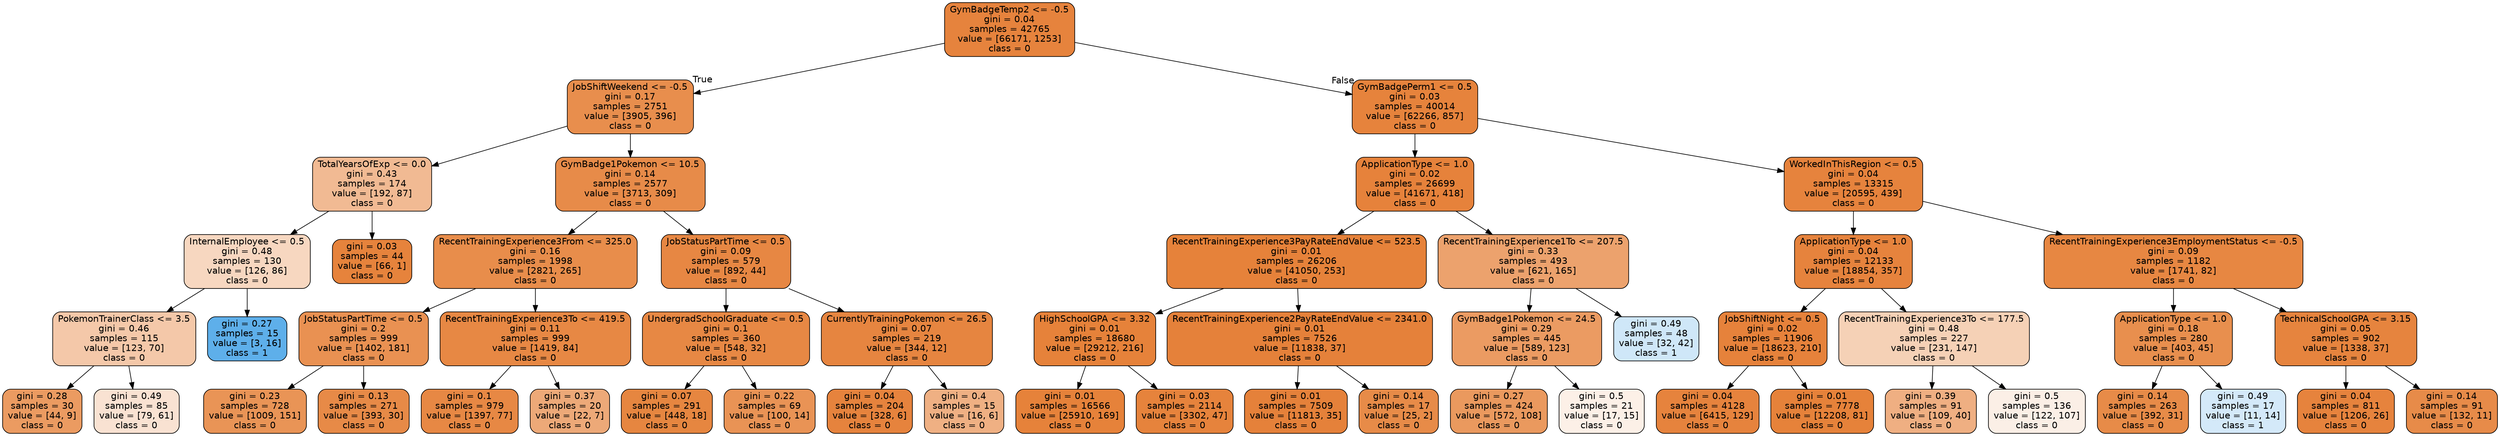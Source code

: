 digraph Tree {
node [shape=box, style="filled, rounded", color="black", fontname=helvetica] ;
edge [fontname=helvetica] ;
0 [label="GymBadgeTemp2 <= -0.5\ngini = 0.04\nsamples = 42765\nvalue = [66171, 1253]\nclass = 0", fillcolor="#e58139fa"] ;
1 [label="JobShiftWeekend <= -0.5\ngini = 0.17\nsamples = 2751\nvalue = [3905, 396]\nclass = 0", fillcolor="#e58139e5"] ;
0 -> 1 [labeldistance=2.5, labelangle=45, headlabel="True"] ;
2 [label="TotalYearsOfExp <= 0.0\ngini = 0.43\nsamples = 174\nvalue = [192, 87]\nclass = 0", fillcolor="#e581398b"] ;
1 -> 2 ;
3 [label="InternalEmployee <= 0.5\ngini = 0.48\nsamples = 130\nvalue = [126, 86]\nclass = 0", fillcolor="#e5813951"] ;
2 -> 3 ;
4 [label="PokemonTrainerClass <= 3.5\ngini = 0.46\nsamples = 115\nvalue = [123, 70]\nclass = 0", fillcolor="#e581396e"] ;
3 -> 4 ;
5 [label="gini = 0.28\nsamples = 30\nvalue = [44, 9]\nclass = 0", fillcolor="#e58139cb"] ;
4 -> 5 ;
6 [label="gini = 0.49\nsamples = 85\nvalue = [79, 61]\nclass = 0", fillcolor="#e581393a"] ;
4 -> 6 ;
7 [label="gini = 0.27\nsamples = 15\nvalue = [3, 16]\nclass = 1", fillcolor="#399de5cf"] ;
3 -> 7 ;
8 [label="gini = 0.03\nsamples = 44\nvalue = [66, 1]\nclass = 0", fillcolor="#e58139fb"] ;
2 -> 8 ;
9 [label="GymBadge1Pokemon <= 10.5\ngini = 0.14\nsamples = 2577\nvalue = [3713, 309]\nclass = 0", fillcolor="#e58139ea"] ;
1 -> 9 ;
10 [label="RecentTrainingExperience3From <= 325.0\ngini = 0.16\nsamples = 1998\nvalue = [2821, 265]\nclass = 0", fillcolor="#e58139e7"] ;
9 -> 10 ;
11 [label="JobStatusPartTime <= 0.5\ngini = 0.2\nsamples = 999\nvalue = [1402, 181]\nclass = 0", fillcolor="#e58139de"] ;
10 -> 11 ;
12 [label="gini = 0.23\nsamples = 728\nvalue = [1009, 151]\nclass = 0", fillcolor="#e58139d9"] ;
11 -> 12 ;
13 [label="gini = 0.13\nsamples = 271\nvalue = [393, 30]\nclass = 0", fillcolor="#e58139ec"] ;
11 -> 13 ;
14 [label="RecentTrainingExperience3To <= 419.5\ngini = 0.11\nsamples = 999\nvalue = [1419, 84]\nclass = 0", fillcolor="#e58139f0"] ;
10 -> 14 ;
15 [label="gini = 0.1\nsamples = 979\nvalue = [1397, 77]\nclass = 0", fillcolor="#e58139f1"] ;
14 -> 15 ;
16 [label="gini = 0.37\nsamples = 20\nvalue = [22, 7]\nclass = 0", fillcolor="#e58139ae"] ;
14 -> 16 ;
17 [label="JobStatusPartTime <= 0.5\ngini = 0.09\nsamples = 579\nvalue = [892, 44]\nclass = 0", fillcolor="#e58139f2"] ;
9 -> 17 ;
18 [label="UndergradSchoolGraduate <= 0.5\ngini = 0.1\nsamples = 360\nvalue = [548, 32]\nclass = 0", fillcolor="#e58139f0"] ;
17 -> 18 ;
19 [label="gini = 0.07\nsamples = 291\nvalue = [448, 18]\nclass = 0", fillcolor="#e58139f5"] ;
18 -> 19 ;
20 [label="gini = 0.22\nsamples = 69\nvalue = [100, 14]\nclass = 0", fillcolor="#e58139db"] ;
18 -> 20 ;
21 [label="CurrentlyTrainingPokemon <= 26.5\ngini = 0.07\nsamples = 219\nvalue = [344, 12]\nclass = 0", fillcolor="#e58139f6"] ;
17 -> 21 ;
22 [label="gini = 0.04\nsamples = 204\nvalue = [328, 6]\nclass = 0", fillcolor="#e58139fa"] ;
21 -> 22 ;
23 [label="gini = 0.4\nsamples = 15\nvalue = [16, 6]\nclass = 0", fillcolor="#e581399f"] ;
21 -> 23 ;
24 [label="GymBadgePerm1 <= 0.5\ngini = 0.03\nsamples = 40014\nvalue = [62266, 857]\nclass = 0", fillcolor="#e58139fb"] ;
0 -> 24 [labeldistance=2.5, labelangle=-45, headlabel="False"] ;
25 [label="ApplicationType <= 1.0\ngini = 0.02\nsamples = 26699\nvalue = [41671, 418]\nclass = 0", fillcolor="#e58139fc"] ;
24 -> 25 ;
26 [label="RecentTrainingExperience3PayRateEndValue <= 523.5\ngini = 0.01\nsamples = 26206\nvalue = [41050, 253]\nclass = 0", fillcolor="#e58139fd"] ;
25 -> 26 ;
27 [label="HighSchoolGPA <= 3.32\ngini = 0.01\nsamples = 18680\nvalue = [29212, 216]\nclass = 0", fillcolor="#e58139fd"] ;
26 -> 27 ;
28 [label="gini = 0.01\nsamples = 16566\nvalue = [25910, 169]\nclass = 0", fillcolor="#e58139fd"] ;
27 -> 28 ;
29 [label="gini = 0.03\nsamples = 2114\nvalue = [3302, 47]\nclass = 0", fillcolor="#e58139fb"] ;
27 -> 29 ;
30 [label="RecentTrainingExperience2PayRateEndValue <= 2341.0\ngini = 0.01\nsamples = 7526\nvalue = [11838, 37]\nclass = 0", fillcolor="#e58139fe"] ;
26 -> 30 ;
31 [label="gini = 0.01\nsamples = 7509\nvalue = [11813, 35]\nclass = 0", fillcolor="#e58139fe"] ;
30 -> 31 ;
32 [label="gini = 0.14\nsamples = 17\nvalue = [25, 2]\nclass = 0", fillcolor="#e58139eb"] ;
30 -> 32 ;
33 [label="RecentTrainingExperience1To <= 207.5\ngini = 0.33\nsamples = 493\nvalue = [621, 165]\nclass = 0", fillcolor="#e58139bb"] ;
25 -> 33 ;
34 [label="GymBadge1Pokemon <= 24.5\ngini = 0.29\nsamples = 445\nvalue = [589, 123]\nclass = 0", fillcolor="#e58139ca"] ;
33 -> 34 ;
35 [label="gini = 0.27\nsamples = 424\nvalue = [572, 108]\nclass = 0", fillcolor="#e58139cf"] ;
34 -> 35 ;
36 [label="gini = 0.5\nsamples = 21\nvalue = [17, 15]\nclass = 0", fillcolor="#e581391e"] ;
34 -> 36 ;
37 [label="gini = 0.49\nsamples = 48\nvalue = [32, 42]\nclass = 1", fillcolor="#399de53d"] ;
33 -> 37 ;
38 [label="WorkedInThisRegion <= 0.5\ngini = 0.04\nsamples = 13315\nvalue = [20595, 439]\nclass = 0", fillcolor="#e58139fa"] ;
24 -> 38 ;
39 [label="ApplicationType <= 1.0\ngini = 0.04\nsamples = 12133\nvalue = [18854, 357]\nclass = 0", fillcolor="#e58139fa"] ;
38 -> 39 ;
40 [label="JobShiftNight <= 0.5\ngini = 0.02\nsamples = 11906\nvalue = [18623, 210]\nclass = 0", fillcolor="#e58139fc"] ;
39 -> 40 ;
41 [label="gini = 0.04\nsamples = 4128\nvalue = [6415, 129]\nclass = 0", fillcolor="#e58139fa"] ;
40 -> 41 ;
42 [label="gini = 0.01\nsamples = 7778\nvalue = [12208, 81]\nclass = 0", fillcolor="#e58139fd"] ;
40 -> 42 ;
43 [label="RecentTrainingExperience3To <= 177.5\ngini = 0.48\nsamples = 227\nvalue = [231, 147]\nclass = 0", fillcolor="#e581395d"] ;
39 -> 43 ;
44 [label="gini = 0.39\nsamples = 91\nvalue = [109, 40]\nclass = 0", fillcolor="#e58139a1"] ;
43 -> 44 ;
45 [label="gini = 0.5\nsamples = 136\nvalue = [122, 107]\nclass = 0", fillcolor="#e581391f"] ;
43 -> 45 ;
46 [label="RecentTrainingExperience3EmploymentStatus <= -0.5\ngini = 0.09\nsamples = 1182\nvalue = [1741, 82]\nclass = 0", fillcolor="#e58139f3"] ;
38 -> 46 ;
47 [label="ApplicationType <= 1.0\ngini = 0.18\nsamples = 280\nvalue = [403, 45]\nclass = 0", fillcolor="#e58139e3"] ;
46 -> 47 ;
48 [label="gini = 0.14\nsamples = 263\nvalue = [392, 31]\nclass = 0", fillcolor="#e58139eb"] ;
47 -> 48 ;
49 [label="gini = 0.49\nsamples = 17\nvalue = [11, 14]\nclass = 1", fillcolor="#399de537"] ;
47 -> 49 ;
50 [label="TechnicalSchoolGPA <= 3.15\ngini = 0.05\nsamples = 902\nvalue = [1338, 37]\nclass = 0", fillcolor="#e58139f8"] ;
46 -> 50 ;
51 [label="gini = 0.04\nsamples = 811\nvalue = [1206, 26]\nclass = 0", fillcolor="#e58139fa"] ;
50 -> 51 ;
52 [label="gini = 0.14\nsamples = 91\nvalue = [132, 11]\nclass = 0", fillcolor="#e58139ea"] ;
50 -> 52 ;
}